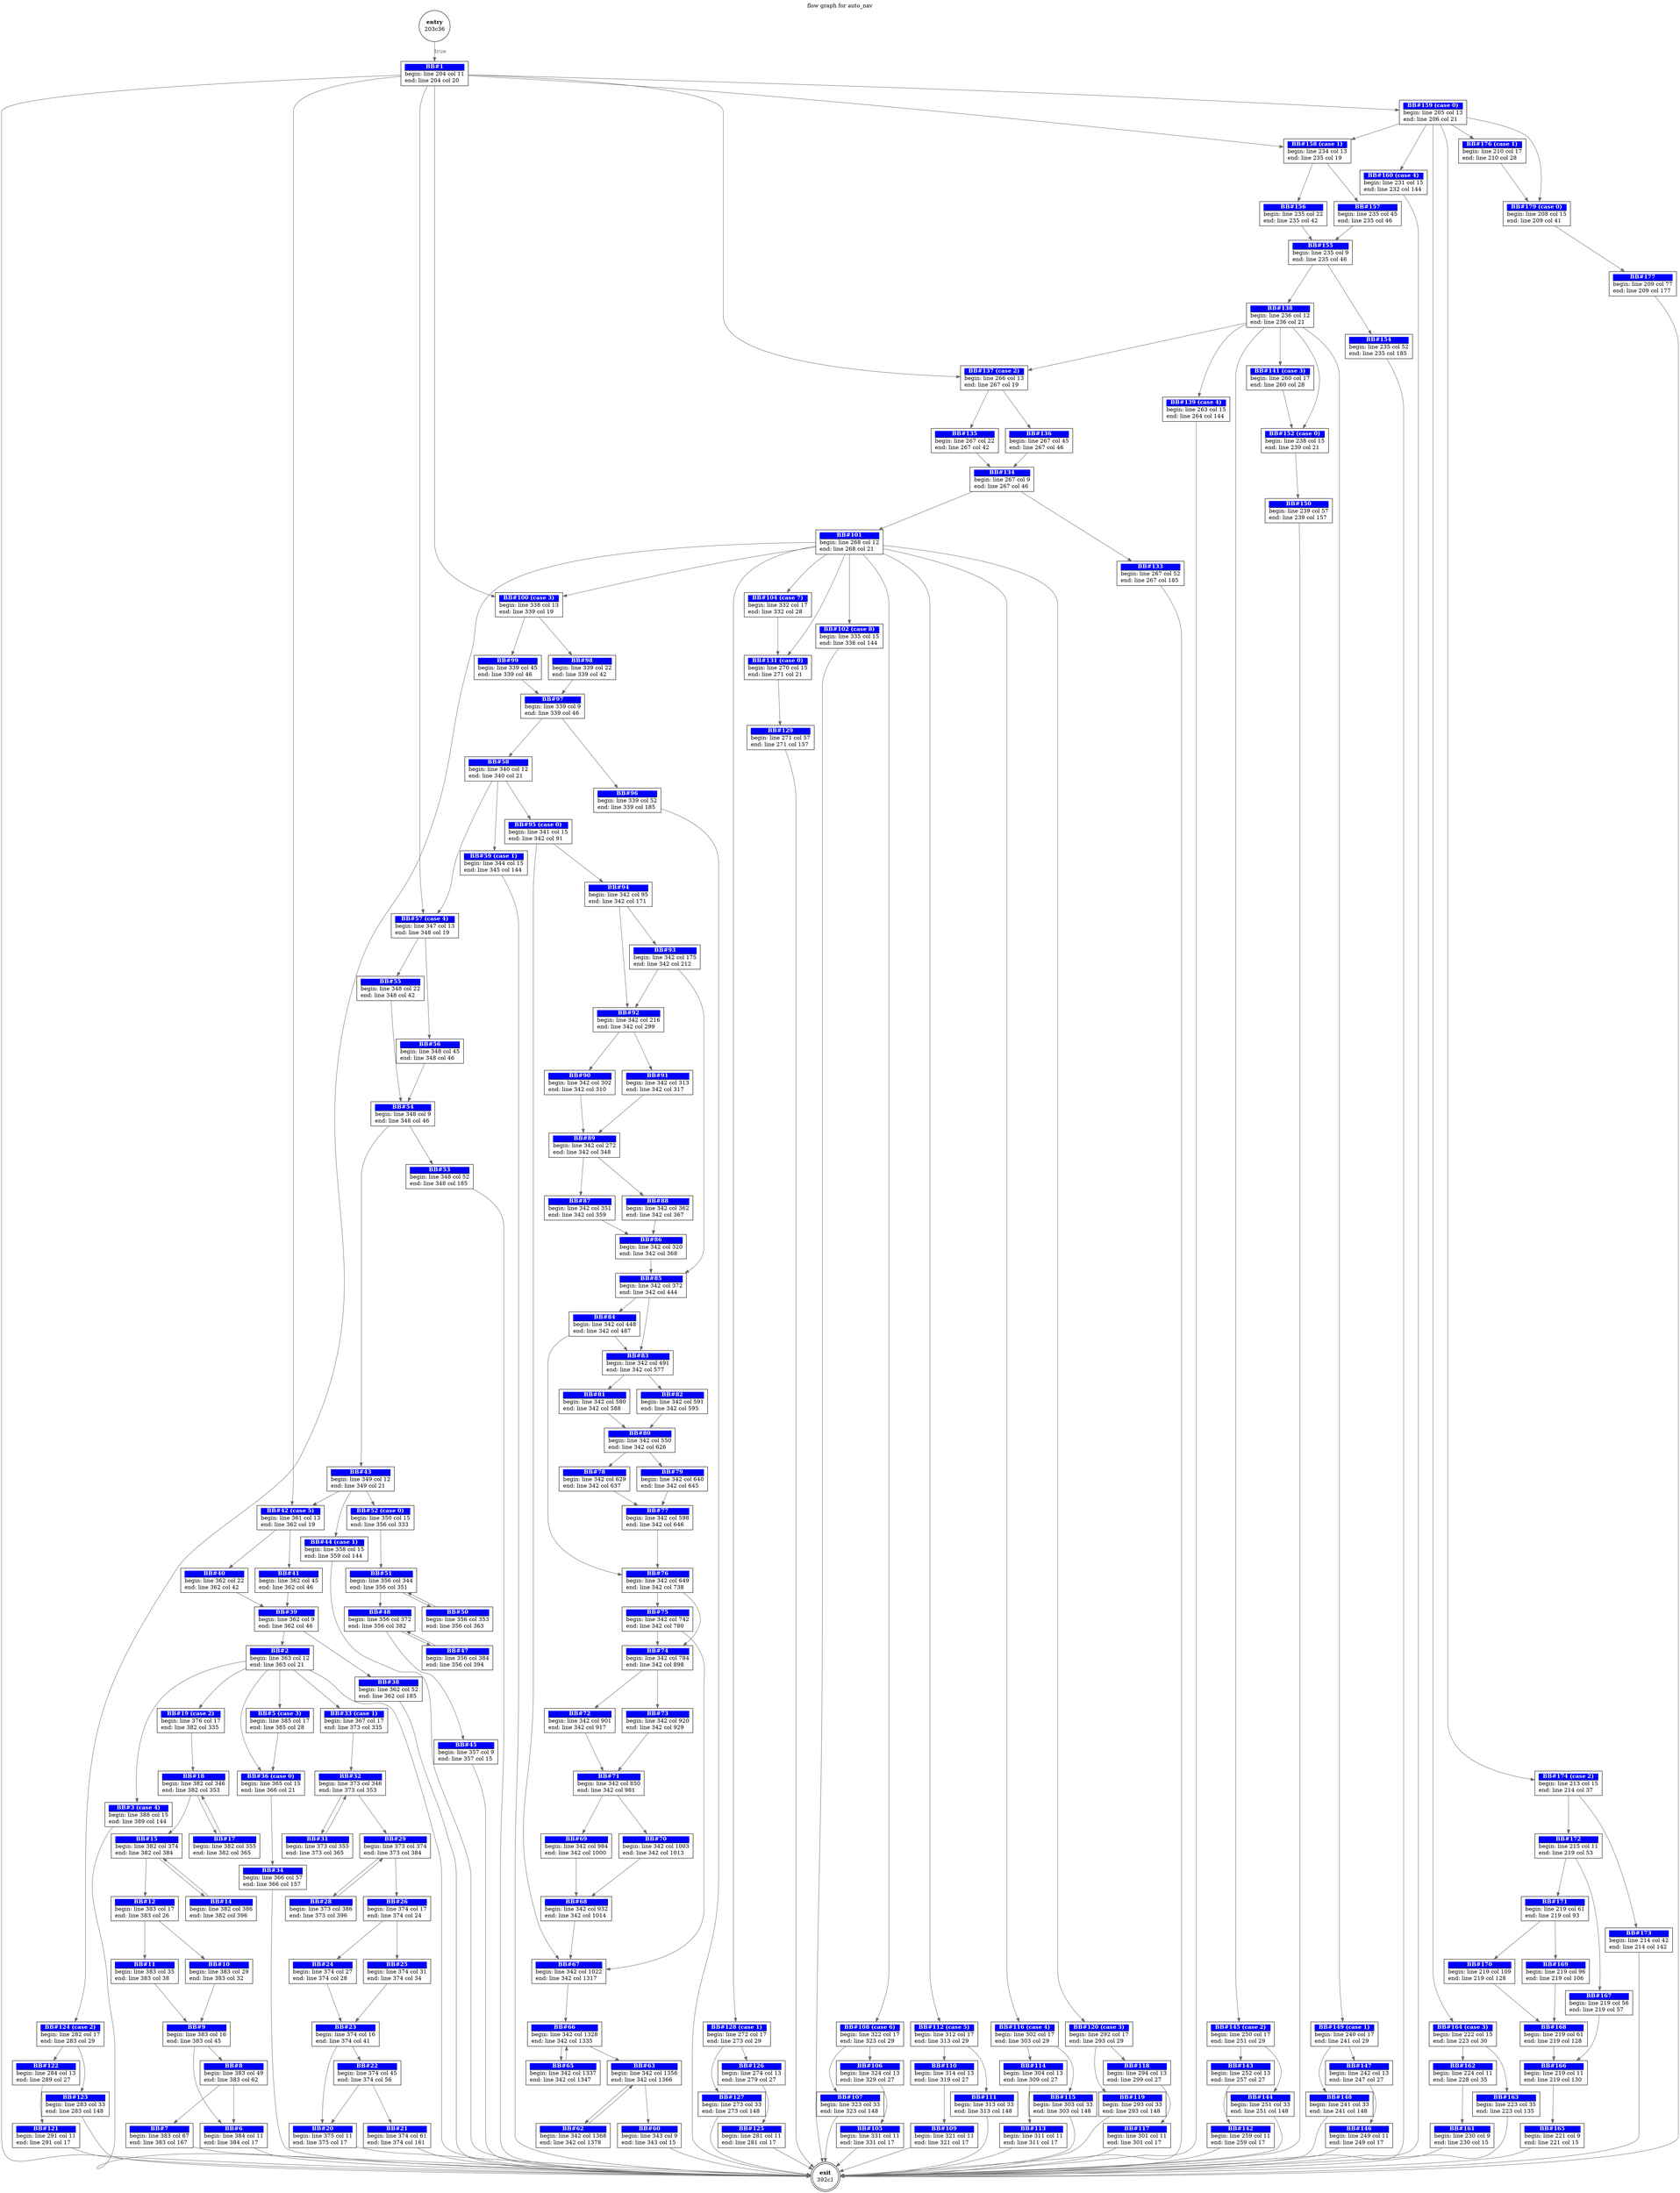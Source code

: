 digraph autonav{ 
  label="flow graph for auto_nav"
  labelloc="t"
  0 [label=<<TABLE border="0" cellborder="0" cellpadding="0"><TR><TD border="0" bgcolor="#ffffff" sides="b"><FONT color="#000000"><B>exit</B></FONT></TD></TR><TR><TD>392c1</TD></TR></TABLE>>, shape=doublecircle, margin=0]
  1 [label=<<TABLE border="0" cellborder="0" cellpadding="0"><TR><TD border="1" bgcolor="#0000ff" sides="b"><FONT color="#ffffff"><B>BB#1</B></FONT></TD></TR><TR><TD align="left">begin: line 204 col 11</TD></TR><TR><TD align="left">end: line 204 col 20</TD></TR></TABLE>>, shape=box]
  1->42[label="" fontcolor=dimgray color=dimgray]
  1->57[label="" fontcolor=dimgray color=dimgray]
  1->100[label="" fontcolor=dimgray color=dimgray]
  1->137[label="" fontcolor=dimgray color=dimgray]
  1->158[label="" fontcolor=dimgray color=dimgray]
  1->159[label="" fontcolor=dimgray color=dimgray]
  1->0[label="" fontcolor=dimgray color=dimgray]
  2 [label=<<TABLE border="0" cellborder="0" cellpadding="0"><TR><TD border="1" bgcolor="#0000ff" sides="b"><FONT color="#ffffff"><B>BB#2</B></FONT></TD></TR><TR><TD align="left">begin: line 363 col 12</TD></TR><TR><TD align="left">end: line 363 col 21</TD></TR></TABLE>>, shape=box]
  2->3[label="" fontcolor=dimgray color=dimgray]
  2->5[label="" fontcolor=dimgray color=dimgray]
  2->19[label="" fontcolor=dimgray color=dimgray]
  2->33[label="" fontcolor=dimgray color=dimgray]
  2->36[label="" fontcolor=dimgray color=dimgray]
  2->0[label="" fontcolor=dimgray color=dimgray]
  3 [label=<<TABLE border="0" cellborder="0" cellpadding="0"><TR><TD border="1" bgcolor="#0000ff" sides="b"><FONT color="#ffffff"><B>BB#3 (case 4)</B></FONT></TD></TR><TR><TD align="left">begin: line 388 col 15</TD></TR><TR><TD align="left">end: line 389 col 144</TD></TR></TABLE>>, shape=box]
  3->0[label="" fontcolor=dimgray color=dimgray]
  5 [label=<<TABLE border="0" cellborder="0" cellpadding="0"><TR><TD border="1" bgcolor="#0000ff" sides="b"><FONT color="#ffffff"><B>BB#5 (case 3)</B></FONT></TD></TR><TR><TD align="left">begin: line 385 col 17</TD></TR><TR><TD align="left">end: line 385 col 28</TD></TR></TABLE>>, shape=box]
  5->36[label="" fontcolor=dimgray color=dimgray]
  6 [label=<<TABLE border="0" cellborder="0" cellpadding="0"><TR><TD border="1" bgcolor="#0000ff" sides="b"><FONT color="#ffffff"><B>BB#6</B></FONT></TD></TR><TR><TD align="left">begin: line 384 col 11</TD></TR><TR><TD align="left">end: line 384 col 17</TD></TR></TABLE>>, shape=box]
  6->0[label="" fontcolor=dimgray color=dimgray]
  7 [label=<<TABLE border="0" cellborder="0" cellpadding="0"><TR><TD border="1" bgcolor="#0000ff" sides="b"><FONT color="#ffffff"><B>BB#7</B></FONT></TD></TR><TR><TD align="left">begin: line 383 col 67</TD></TR><TR><TD align="left">end: line 383 col 167</TD></TR></TABLE>>, shape=box]
  7->0[label="" fontcolor=dimgray color=dimgray]
  8 [label=<<TABLE border="0" cellborder="0" cellpadding="0"><TR><TD border="1" bgcolor="#0000ff" sides="b"><FONT color="#ffffff"><B>BB#8</B></FONT></TD></TR><TR><TD align="left">begin: line 383 col 49</TD></TR><TR><TD align="left">end: line 383 col 62</TD></TR></TABLE>>, shape=box]
  8->7[label="" fontcolor=dimgray color=dimgray]
  8->6[label="" fontcolor=dimgray color=dimgray]
  9 [label=<<TABLE border="0" cellborder="0" cellpadding="0"><TR><TD border="1" bgcolor="#0000ff" sides="b"><FONT color="#ffffff"><B>BB#9</B></FONT></TD></TR><TR><TD align="left">begin: line 383 col 16</TD></TR><TR><TD align="left">end: line 383 col 45</TD></TR></TABLE>>, shape=box]
  9->8[label="" fontcolor=dimgray color=dimgray]
  9->6[label="" fontcolor=dimgray color=dimgray]
  10 [label=<<TABLE border="0" cellborder="0" cellpadding="0"><TR><TD border="1" bgcolor="#0000ff" sides="b"><FONT color="#ffffff"><B>BB#10</B></FONT></TD></TR><TR><TD align="left">begin: line 383 col 29</TD></TR><TR><TD align="left">end: line 383 col 32</TD></TR></TABLE>>, shape=box]
  10->9[label="" fontcolor=dimgray color=dimgray]
  11 [label=<<TABLE border="0" cellborder="0" cellpadding="0"><TR><TD border="1" bgcolor="#0000ff" sides="b"><FONT color="#ffffff"><B>BB#11</B></FONT></TD></TR><TR><TD align="left">begin: line 383 col 35</TD></TR><TR><TD align="left">end: line 383 col 38</TD></TR></TABLE>>, shape=box]
  11->9[label="" fontcolor=dimgray color=dimgray]
  12 [label=<<TABLE border="0" cellborder="0" cellpadding="0"><TR><TD border="1" bgcolor="#0000ff" sides="b"><FONT color="#ffffff"><B>BB#12</B></FONT></TD></TR><TR><TD align="left">begin: line 383 col 17</TD></TR><TR><TD align="left">end: line 383 col 26</TD></TR></TABLE>>, shape=box]
  12->10[label="" fontcolor=dimgray color=dimgray]
  12->11[label="" fontcolor=dimgray color=dimgray]
  14 [label=<<TABLE border="0" cellborder="0" cellpadding="0"><TR><TD border="1" bgcolor="#0000ff" sides="b"><FONT color="#ffffff"><B>BB#14</B></FONT></TD></TR><TR><TD align="left">begin: line 382 col 386</TD></TR><TR><TD align="left">end: line 382 col 396</TD></TR></TABLE>>, shape=box]
  14->15[label="" fontcolor=dimgray color=dimgray]
  15 [label=<<TABLE border="0" cellborder="0" cellpadding="0"><TR><TD border="1" bgcolor="#0000ff" sides="b"><FONT color="#ffffff"><B>BB#15</B></FONT></TD></TR><TR><TD align="left">begin: line 382 col 374</TD></TR><TR><TD align="left">end: line 382 col 384</TD></TR></TABLE>>, shape=box]
  15->14[label="" fontcolor=dimgray color=dimgray]
  15->12[label="" fontcolor=dimgray color=dimgray]
  17 [label=<<TABLE border="0" cellborder="0" cellpadding="0"><TR><TD border="1" bgcolor="#0000ff" sides="b"><FONT color="#ffffff"><B>BB#17</B></FONT></TD></TR><TR><TD align="left">begin: line 382 col 355</TD></TR><TR><TD align="left">end: line 382 col 365</TD></TR></TABLE>>, shape=box]
  17->18[label="" fontcolor=dimgray color=dimgray]
  18 [label=<<TABLE border="0" cellborder="0" cellpadding="0"><TR><TD border="1" bgcolor="#0000ff" sides="b"><FONT color="#ffffff"><B>BB#18</B></FONT></TD></TR><TR><TD align="left">begin: line 382 col 346</TD></TR><TR><TD align="left">end: line 382 col 353</TD></TR></TABLE>>, shape=box]
  18->17[label="" fontcolor=dimgray color=dimgray]
  18->15[label="" fontcolor=dimgray color=dimgray]
  19 [label=<<TABLE border="0" cellborder="0" cellpadding="0"><TR><TD border="1" bgcolor="#0000ff" sides="b"><FONT color="#ffffff"><B>BB#19 (case 2)</B></FONT></TD></TR><TR><TD align="left">begin: line 376 col 17</TD></TR><TR><TD align="left">end: line 382 col 335</TD></TR></TABLE>>, shape=box]
  19->18[label="" fontcolor=dimgray color=dimgray]
  20 [label=<<TABLE border="0" cellborder="0" cellpadding="0"><TR><TD border="1" bgcolor="#0000ff" sides="b"><FONT color="#ffffff"><B>BB#20</B></FONT></TD></TR><TR><TD align="left">begin: line 375 col 11</TD></TR><TR><TD align="left">end: line 375 col 17</TD></TR></TABLE>>, shape=box]
  20->0[label="" fontcolor=dimgray color=dimgray]
  21 [label=<<TABLE border="0" cellborder="0" cellpadding="0"><TR><TD border="1" bgcolor="#0000ff" sides="b"><FONT color="#ffffff"><B>BB#21</B></FONT></TD></TR><TR><TD align="left">begin: line 374 col 61</TD></TR><TR><TD align="left">end: line 374 col 161</TD></TR></TABLE>>, shape=box]
  21->0[label="" fontcolor=dimgray color=dimgray]
  22 [label=<<TABLE border="0" cellborder="0" cellpadding="0"><TR><TD border="1" bgcolor="#0000ff" sides="b"><FONT color="#ffffff"><B>BB#22</B></FONT></TD></TR><TR><TD align="left">begin: line 374 col 45</TD></TR><TR><TD align="left">end: line 374 col 56</TD></TR></TABLE>>, shape=box]
  22->21[label="" fontcolor=dimgray color=dimgray]
  22->20[label="" fontcolor=dimgray color=dimgray]
  23 [label=<<TABLE border="0" cellborder="0" cellpadding="0"><TR><TD border="1" bgcolor="#0000ff" sides="b"><FONT color="#ffffff"><B>BB#23</B></FONT></TD></TR><TR><TD align="left">begin: line 374 col 16</TD></TR><TR><TD align="left">end: line 374 col 41</TD></TR></TABLE>>, shape=box]
  23->22[label="" fontcolor=dimgray color=dimgray]
  23->20[label="" fontcolor=dimgray color=dimgray]
  24 [label=<<TABLE border="0" cellborder="0" cellpadding="0"><TR><TD border="1" bgcolor="#0000ff" sides="b"><FONT color="#ffffff"><B>BB#24</B></FONT></TD></TR><TR><TD align="left">begin: line 374 col 27</TD></TR><TR><TD align="left">end: line 374 col 28</TD></TR></TABLE>>, shape=box]
  24->23[label="" fontcolor=dimgray color=dimgray]
  25 [label=<<TABLE border="0" cellborder="0" cellpadding="0"><TR><TD border="1" bgcolor="#0000ff" sides="b"><FONT color="#ffffff"><B>BB#25</B></FONT></TD></TR><TR><TD align="left">begin: line 374 col 31</TD></TR><TR><TD align="left">end: line 374 col 34</TD></TR></TABLE>>, shape=box]
  25->23[label="" fontcolor=dimgray color=dimgray]
  26 [label=<<TABLE border="0" cellborder="0" cellpadding="0"><TR><TD border="1" bgcolor="#0000ff" sides="b"><FONT color="#ffffff"><B>BB#26</B></FONT></TD></TR><TR><TD align="left">begin: line 374 col 17</TD></TR><TR><TD align="left">end: line 374 col 24</TD></TR></TABLE>>, shape=box]
  26->24[label="" fontcolor=dimgray color=dimgray]
  26->25[label="" fontcolor=dimgray color=dimgray]
  28 [label=<<TABLE border="0" cellborder="0" cellpadding="0"><TR><TD border="1" bgcolor="#0000ff" sides="b"><FONT color="#ffffff"><B>BB#28</B></FONT></TD></TR><TR><TD align="left">begin: line 373 col 386</TD></TR><TR><TD align="left">end: line 373 col 396</TD></TR></TABLE>>, shape=box]
  28->29[label="" fontcolor=dimgray color=dimgray]
  29 [label=<<TABLE border="0" cellborder="0" cellpadding="0"><TR><TD border="1" bgcolor="#0000ff" sides="b"><FONT color="#ffffff"><B>BB#29</B></FONT></TD></TR><TR><TD align="left">begin: line 373 col 374</TD></TR><TR><TD align="left">end: line 373 col 384</TD></TR></TABLE>>, shape=box]
  29->28[label="" fontcolor=dimgray color=dimgray]
  29->26[label="" fontcolor=dimgray color=dimgray]
  31 [label=<<TABLE border="0" cellborder="0" cellpadding="0"><TR><TD border="1" bgcolor="#0000ff" sides="b"><FONT color="#ffffff"><B>BB#31</B></FONT></TD></TR><TR><TD align="left">begin: line 373 col 355</TD></TR><TR><TD align="left">end: line 373 col 365</TD></TR></TABLE>>, shape=box]
  31->32[label="" fontcolor=dimgray color=dimgray]
  32 [label=<<TABLE border="0" cellborder="0" cellpadding="0"><TR><TD border="1" bgcolor="#0000ff" sides="b"><FONT color="#ffffff"><B>BB#32</B></FONT></TD></TR><TR><TD align="left">begin: line 373 col 346</TD></TR><TR><TD align="left">end: line 373 col 353</TD></TR></TABLE>>, shape=box]
  32->31[label="" fontcolor=dimgray color=dimgray]
  32->29[label="" fontcolor=dimgray color=dimgray]
  33 [label=<<TABLE border="0" cellborder="0" cellpadding="0"><TR><TD border="1" bgcolor="#0000ff" sides="b"><FONT color="#ffffff"><B>BB#33 (case 1)</B></FONT></TD></TR><TR><TD align="left">begin: line 367 col 17</TD></TR><TR><TD align="left">end: line 373 col 335</TD></TR></TABLE>>, shape=box]
  33->32[label="" fontcolor=dimgray color=dimgray]
  34 [label=<<TABLE border="0" cellborder="0" cellpadding="0"><TR><TD border="1" bgcolor="#0000ff" sides="b"><FONT color="#ffffff"><B>BB#34</B></FONT></TD></TR><TR><TD align="left">begin: line 366 col 57</TD></TR><TR><TD align="left">end: line 366 col 157</TD></TR></TABLE>>, shape=box]
  34->0[label="" fontcolor=dimgray color=dimgray]
  36 [label=<<TABLE border="0" cellborder="0" cellpadding="0"><TR><TD border="1" bgcolor="#0000ff" sides="b"><FONT color="#ffffff"><B>BB#36 (case 0)</B></FONT></TD></TR><TR><TD align="left">begin: line 365 col 15</TD></TR><TR><TD align="left">end: line 366 col 21</TD></TR></TABLE>>, shape=box]
  36->34[label="" fontcolor=dimgray color=dimgray]
  38 [label=<<TABLE border="0" cellborder="0" cellpadding="0"><TR><TD border="1" bgcolor="#0000ff" sides="b"><FONT color="#ffffff"><B>BB#38</B></FONT></TD></TR><TR><TD align="left">begin: line 362 col 52</TD></TR><TR><TD align="left">end: line 362 col 185</TD></TR></TABLE>>, shape=box]
  38->0[label="" fontcolor=dimgray color=dimgray]
  39 [label=<<TABLE border="0" cellborder="0" cellpadding="0"><TR><TD border="1" bgcolor="#0000ff" sides="b"><FONT color="#ffffff"><B>BB#39</B></FONT></TD></TR><TR><TD align="left">begin: line 362 col 9</TD></TR><TR><TD align="left">end: line 362 col 46</TD></TR></TABLE>>, shape=box]
  39->38[label="" fontcolor=dimgray color=dimgray]
  39->2[label="" fontcolor=dimgray color=dimgray]
  40 [label=<<TABLE border="0" cellborder="0" cellpadding="0"><TR><TD border="1" bgcolor="#0000ff" sides="b"><FONT color="#ffffff"><B>BB#40</B></FONT></TD></TR><TR><TD align="left">begin: line 362 col 22</TD></TR><TR><TD align="left">end: line 362 col 42</TD></TR></TABLE>>, shape=box]
  40->39[label="" fontcolor=dimgray color=dimgray]
  41 [label=<<TABLE border="0" cellborder="0" cellpadding="0"><TR><TD border="1" bgcolor="#0000ff" sides="b"><FONT color="#ffffff"><B>BB#41</B></FONT></TD></TR><TR><TD align="left">begin: line 362 col 45</TD></TR><TR><TD align="left">end: line 362 col 46</TD></TR></TABLE>>, shape=box]
  41->39[label="" fontcolor=dimgray color=dimgray]
  42 [label=<<TABLE border="0" cellborder="0" cellpadding="0"><TR><TD border="1" bgcolor="#0000ff" sides="b"><FONT color="#ffffff"><B>BB#42 (case 5)</B></FONT></TD></TR><TR><TD align="left">begin: line 361 col 13</TD></TR><TR><TD align="left">end: line 362 col 19</TD></TR></TABLE>>, shape=box]
  42->40[label="" fontcolor=dimgray color=dimgray]
  42->41[label="" fontcolor=dimgray color=dimgray]
  43 [label=<<TABLE border="0" cellborder="0" cellpadding="0"><TR><TD border="1" bgcolor="#0000ff" sides="b"><FONT color="#ffffff"><B>BB#43</B></FONT></TD></TR><TR><TD align="left">begin: line 349 col 12</TD></TR><TR><TD align="left">end: line 349 col 21</TD></TR></TABLE>>, shape=box]
  43->44[label="" fontcolor=dimgray color=dimgray]
  43->52[label="" fontcolor=dimgray color=dimgray]
  43->42[label="" fontcolor=dimgray color=dimgray]
  44 [label=<<TABLE border="0" cellborder="0" cellpadding="0"><TR><TD border="1" bgcolor="#0000ff" sides="b"><FONT color="#ffffff"><B>BB#44 (case 1)</B></FONT></TD></TR><TR><TD align="left">begin: line 358 col 15</TD></TR><TR><TD align="left">end: line 359 col 144</TD></TR></TABLE>>, shape=box]
  44->0[label="" fontcolor=dimgray color=dimgray]
  45 [label=<<TABLE border="0" cellborder="0" cellpadding="0"><TR><TD border="1" bgcolor="#0000ff" sides="b"><FONT color="#ffffff"><B>BB#45</B></FONT></TD></TR><TR><TD align="left">begin: line 357 col 9</TD></TR><TR><TD align="left">end: line 357 col 15</TD></TR></TABLE>>, shape=box]
  45->0[label="" fontcolor=dimgray color=dimgray]
  47 [label=<<TABLE border="0" cellborder="0" cellpadding="0"><TR><TD border="1" bgcolor="#0000ff" sides="b"><FONT color="#ffffff"><B>BB#47</B></FONT></TD></TR><TR><TD align="left">begin: line 356 col 384</TD></TR><TR><TD align="left">end: line 356 col 394</TD></TR></TABLE>>, shape=box]
  47->48[label="" fontcolor=dimgray color=dimgray]
  48 [label=<<TABLE border="0" cellborder="0" cellpadding="0"><TR><TD border="1" bgcolor="#0000ff" sides="b"><FONT color="#ffffff"><B>BB#48</B></FONT></TD></TR><TR><TD align="left">begin: line 356 col 372</TD></TR><TR><TD align="left">end: line 356 col 382</TD></TR></TABLE>>, shape=box]
  48->47[label="" fontcolor=dimgray color=dimgray]
  48->45[label="" fontcolor=dimgray color=dimgray]
  50 [label=<<TABLE border="0" cellborder="0" cellpadding="0"><TR><TD border="1" bgcolor="#0000ff" sides="b"><FONT color="#ffffff"><B>BB#50</B></FONT></TD></TR><TR><TD align="left">begin: line 356 col 353</TD></TR><TR><TD align="left">end: line 356 col 363</TD></TR></TABLE>>, shape=box]
  50->51[label="" fontcolor=dimgray color=dimgray]
  51 [label=<<TABLE border="0" cellborder="0" cellpadding="0"><TR><TD border="1" bgcolor="#0000ff" sides="b"><FONT color="#ffffff"><B>BB#51</B></FONT></TD></TR><TR><TD align="left">begin: line 356 col 344</TD></TR><TR><TD align="left">end: line 356 col 351</TD></TR></TABLE>>, shape=box]
  51->50[label="" fontcolor=dimgray color=dimgray]
  51->48[label="" fontcolor=dimgray color=dimgray]
  52 [label=<<TABLE border="0" cellborder="0" cellpadding="0"><TR><TD border="1" bgcolor="#0000ff" sides="b"><FONT color="#ffffff"><B>BB#52 (case 0)</B></FONT></TD></TR><TR><TD align="left">begin: line 350 col 15</TD></TR><TR><TD align="left">end: line 356 col 333</TD></TR></TABLE>>, shape=box]
  52->51[label="" fontcolor=dimgray color=dimgray]
  53 [label=<<TABLE border="0" cellborder="0" cellpadding="0"><TR><TD border="1" bgcolor="#0000ff" sides="b"><FONT color="#ffffff"><B>BB#53</B></FONT></TD></TR><TR><TD align="left">begin: line 348 col 52</TD></TR><TR><TD align="left">end: line 348 col 185</TD></TR></TABLE>>, shape=box]
  53->0[label="" fontcolor=dimgray color=dimgray]
  54 [label=<<TABLE border="0" cellborder="0" cellpadding="0"><TR><TD border="1" bgcolor="#0000ff" sides="b"><FONT color="#ffffff"><B>BB#54</B></FONT></TD></TR><TR><TD align="left">begin: line 348 col 9</TD></TR><TR><TD align="left">end: line 348 col 46</TD></TR></TABLE>>, shape=box]
  54->53[label="" fontcolor=dimgray color=dimgray]
  54->43[label="" fontcolor=dimgray color=dimgray]
  55 [label=<<TABLE border="0" cellborder="0" cellpadding="0"><TR><TD border="1" bgcolor="#0000ff" sides="b"><FONT color="#ffffff"><B>BB#55</B></FONT></TD></TR><TR><TD align="left">begin: line 348 col 22</TD></TR><TR><TD align="left">end: line 348 col 42</TD></TR></TABLE>>, shape=box]
  55->54[label="" fontcolor=dimgray color=dimgray]
  56 [label=<<TABLE border="0" cellborder="0" cellpadding="0"><TR><TD border="1" bgcolor="#0000ff" sides="b"><FONT color="#ffffff"><B>BB#56</B></FONT></TD></TR><TR><TD align="left">begin: line 348 col 45</TD></TR><TR><TD align="left">end: line 348 col 46</TD></TR></TABLE>>, shape=box]
  56->54[label="" fontcolor=dimgray color=dimgray]
  57 [label=<<TABLE border="0" cellborder="0" cellpadding="0"><TR><TD border="1" bgcolor="#0000ff" sides="b"><FONT color="#ffffff"><B>BB#57 (case 4)</B></FONT></TD></TR><TR><TD align="left">begin: line 347 col 13</TD></TR><TR><TD align="left">end: line 348 col 19</TD></TR></TABLE>>, shape=box]
  57->55[label="" fontcolor=dimgray color=dimgray]
  57->56[label="" fontcolor=dimgray color=dimgray]
  58 [label=<<TABLE border="0" cellborder="0" cellpadding="0"><TR><TD border="1" bgcolor="#0000ff" sides="b"><FONT color="#ffffff"><B>BB#58</B></FONT></TD></TR><TR><TD align="left">begin: line 340 col 12</TD></TR><TR><TD align="left">end: line 340 col 21</TD></TR></TABLE>>, shape=box]
  58->59[label="" fontcolor=dimgray color=dimgray]
  58->95[label="" fontcolor=dimgray color=dimgray]
  58->57[label="" fontcolor=dimgray color=dimgray]
  59 [label=<<TABLE border="0" cellborder="0" cellpadding="0"><TR><TD border="1" bgcolor="#0000ff" sides="b"><FONT color="#ffffff"><B>BB#59 (case 1)</B></FONT></TD></TR><TR><TD align="left">begin: line 344 col 15</TD></TR><TR><TD align="left">end: line 345 col 144</TD></TR></TABLE>>, shape=box]
  59->0[label="" fontcolor=dimgray color=dimgray]
  60 [label=<<TABLE border="0" cellborder="0" cellpadding="0"><TR><TD border="1" bgcolor="#0000ff" sides="b"><FONT color="#ffffff"><B>BB#60</B></FONT></TD></TR><TR><TD align="left">begin: line 343 col 9</TD></TR><TR><TD align="left">end: line 343 col 15</TD></TR></TABLE>>, shape=box]
  60->0[label="" fontcolor=dimgray color=dimgray]
  62 [label=<<TABLE border="0" cellborder="0" cellpadding="0"><TR><TD border="1" bgcolor="#0000ff" sides="b"><FONT color="#ffffff"><B>BB#62</B></FONT></TD></TR><TR><TD align="left">begin: line 342 col 1368</TD></TR><TR><TD align="left">end: line 342 col 1378</TD></TR></TABLE>>, shape=box]
  62->63[label="" fontcolor=dimgray color=dimgray]
  63 [label=<<TABLE border="0" cellborder="0" cellpadding="0"><TR><TD border="1" bgcolor="#0000ff" sides="b"><FONT color="#ffffff"><B>BB#63</B></FONT></TD></TR><TR><TD align="left">begin: line 342 col 1356</TD></TR><TR><TD align="left">end: line 342 col 1366</TD></TR></TABLE>>, shape=box]
  63->62[label="" fontcolor=dimgray color=dimgray]
  63->60[label="" fontcolor=dimgray color=dimgray]
  65 [label=<<TABLE border="0" cellborder="0" cellpadding="0"><TR><TD border="1" bgcolor="#0000ff" sides="b"><FONT color="#ffffff"><B>BB#65</B></FONT></TD></TR><TR><TD align="left">begin: line 342 col 1337</TD></TR><TR><TD align="left">end: line 342 col 1347</TD></TR></TABLE>>, shape=box]
  65->66[label="" fontcolor=dimgray color=dimgray]
  66 [label=<<TABLE border="0" cellborder="0" cellpadding="0"><TR><TD border="1" bgcolor="#0000ff" sides="b"><FONT color="#ffffff"><B>BB#66</B></FONT></TD></TR><TR><TD align="left">begin: line 342 col 1328</TD></TR><TR><TD align="left">end: line 342 col 1335</TD></TR></TABLE>>, shape=box]
  66->65[label="" fontcolor=dimgray color=dimgray]
  66->63[label="" fontcolor=dimgray color=dimgray]
  67 [label=<<TABLE border="0" cellborder="0" cellpadding="0"><TR><TD border="1" bgcolor="#0000ff" sides="b"><FONT color="#ffffff"><B>BB#67</B></FONT></TD></TR><TR><TD align="left">begin: line 342 col 1022</TD></TR><TR><TD align="left">end: line 342 col 1317</TD></TR></TABLE>>, shape=box]
  67->66[label="" fontcolor=dimgray color=dimgray]
  68 [label=<<TABLE border="0" cellborder="0" cellpadding="0"><TR><TD border="1" bgcolor="#0000ff" sides="b"><FONT color="#ffffff"><B>BB#68</B></FONT></TD></TR><TR><TD align="left">begin: line 342 col 932</TD></TR><TR><TD align="left">end: line 342 col 1014</TD></TR></TABLE>>, shape=box]
  68->67[label="" fontcolor=dimgray color=dimgray]
  69 [label=<<TABLE border="0" cellborder="0" cellpadding="0"><TR><TD border="1" bgcolor="#0000ff" sides="b"><FONT color="#ffffff"><B>BB#69</B></FONT></TD></TR><TR><TD align="left">begin: line 342 col 984</TD></TR><TR><TD align="left">end: line 342 col 1000</TD></TR></TABLE>>, shape=box]
  69->68[label="" fontcolor=dimgray color=dimgray]
  70 [label=<<TABLE border="0" cellborder="0" cellpadding="0"><TR><TD border="1" bgcolor="#0000ff" sides="b"><FONT color="#ffffff"><B>BB#70</B></FONT></TD></TR><TR><TD align="left">begin: line 342 col 1003</TD></TR><TR><TD align="left">end: line 342 col 1013</TD></TR></TABLE>>, shape=box]
  70->68[label="" fontcolor=dimgray color=dimgray]
  71 [label=<<TABLE border="0" cellborder="0" cellpadding="0"><TR><TD border="1" bgcolor="#0000ff" sides="b"><FONT color="#ffffff"><B>BB#71</B></FONT></TD></TR><TR><TD align="left">begin: line 342 col 850</TD></TR><TR><TD align="left">end: line 342 col 981</TD></TR></TABLE>>, shape=box]
  71->69[label="" fontcolor=dimgray color=dimgray]
  71->70[label="" fontcolor=dimgray color=dimgray]
  72 [label=<<TABLE border="0" cellborder="0" cellpadding="0"><TR><TD border="1" bgcolor="#0000ff" sides="b"><FONT color="#ffffff"><B>BB#72</B></FONT></TD></TR><TR><TD align="left">begin: line 342 col 901</TD></TR><TR><TD align="left">end: line 342 col 917</TD></TR></TABLE>>, shape=box]
  72->71[label="" fontcolor=dimgray color=dimgray]
  73 [label=<<TABLE border="0" cellborder="0" cellpadding="0"><TR><TD border="1" bgcolor="#0000ff" sides="b"><FONT color="#ffffff"><B>BB#73</B></FONT></TD></TR><TR><TD align="left">begin: line 342 col 920</TD></TR><TR><TD align="left">end: line 342 col 929</TD></TR></TABLE>>, shape=box]
  73->71[label="" fontcolor=dimgray color=dimgray]
  74 [label=<<TABLE border="0" cellborder="0" cellpadding="0"><TR><TD border="1" bgcolor="#0000ff" sides="b"><FONT color="#ffffff"><B>BB#74</B></FONT></TD></TR><TR><TD align="left">begin: line 342 col 784</TD></TR><TR><TD align="left">end: line 342 col 898</TD></TR></TABLE>>, shape=box]
  74->72[label="" fontcolor=dimgray color=dimgray]
  74->73[label="" fontcolor=dimgray color=dimgray]
  75 [label=<<TABLE border="0" cellborder="0" cellpadding="0"><TR><TD border="1" bgcolor="#0000ff" sides="b"><FONT color="#ffffff"><B>BB#75</B></FONT></TD></TR><TR><TD align="left">begin: line 342 col 742</TD></TR><TR><TD align="left">end: line 342 col 780</TD></TR></TABLE>>, shape=box]
  75->74[label="" fontcolor=dimgray color=dimgray]
  75->67[label="" fontcolor=dimgray color=dimgray]
  76 [label=<<TABLE border="0" cellborder="0" cellpadding="0"><TR><TD border="1" bgcolor="#0000ff" sides="b"><FONT color="#ffffff"><B>BB#76</B></FONT></TD></TR><TR><TD align="left">begin: line 342 col 649</TD></TR><TR><TD align="left">end: line 342 col 738</TD></TR></TABLE>>, shape=box]
  76->74[label="" fontcolor=dimgray color=dimgray]
  76->75[label="" fontcolor=dimgray color=dimgray]
  77 [label=<<TABLE border="0" cellborder="0" cellpadding="0"><TR><TD border="1" bgcolor="#0000ff" sides="b"><FONT color="#ffffff"><B>BB#77</B></FONT></TD></TR><TR><TD align="left">begin: line 342 col 598</TD></TR><TR><TD align="left">end: line 342 col 646</TD></TR></TABLE>>, shape=box]
  77->76[label="" fontcolor=dimgray color=dimgray]
  78 [label=<<TABLE border="0" cellborder="0" cellpadding="0"><TR><TD border="1" bgcolor="#0000ff" sides="b"><FONT color="#ffffff"><B>BB#78</B></FONT></TD></TR><TR><TD align="left">begin: line 342 col 629</TD></TR><TR><TD align="left">end: line 342 col 637</TD></TR></TABLE>>, shape=box]
  78->77[label="" fontcolor=dimgray color=dimgray]
  79 [label=<<TABLE border="0" cellborder="0" cellpadding="0"><TR><TD border="1" bgcolor="#0000ff" sides="b"><FONT color="#ffffff"><B>BB#79</B></FONT></TD></TR><TR><TD align="left">begin: line 342 col 640</TD></TR><TR><TD align="left">end: line 342 col 645</TD></TR></TABLE>>, shape=box]
  79->77[label="" fontcolor=dimgray color=dimgray]
  80 [label=<<TABLE border="0" cellborder="0" cellpadding="0"><TR><TD border="1" bgcolor="#0000ff" sides="b"><FONT color="#ffffff"><B>BB#80</B></FONT></TD></TR><TR><TD align="left">begin: line 342 col 550</TD></TR><TR><TD align="left">end: line 342 col 626</TD></TR></TABLE>>, shape=box]
  80->78[label="" fontcolor=dimgray color=dimgray]
  80->79[label="" fontcolor=dimgray color=dimgray]
  81 [label=<<TABLE border="0" cellborder="0" cellpadding="0"><TR><TD border="1" bgcolor="#0000ff" sides="b"><FONT color="#ffffff"><B>BB#81</B></FONT></TD></TR><TR><TD align="left">begin: line 342 col 580</TD></TR><TR><TD align="left">end: line 342 col 588</TD></TR></TABLE>>, shape=box]
  81->80[label="" fontcolor=dimgray color=dimgray]
  82 [label=<<TABLE border="0" cellborder="0" cellpadding="0"><TR><TD border="1" bgcolor="#0000ff" sides="b"><FONT color="#ffffff"><B>BB#82</B></FONT></TD></TR><TR><TD align="left">begin: line 342 col 591</TD></TR><TR><TD align="left">end: line 342 col 595</TD></TR></TABLE>>, shape=box]
  82->80[label="" fontcolor=dimgray color=dimgray]
  83 [label=<<TABLE border="0" cellborder="0" cellpadding="0"><TR><TD border="1" bgcolor="#0000ff" sides="b"><FONT color="#ffffff"><B>BB#83</B></FONT></TD></TR><TR><TD align="left">begin: line 342 col 491</TD></TR><TR><TD align="left">end: line 342 col 577</TD></TR></TABLE>>, shape=box]
  83->81[label="" fontcolor=dimgray color=dimgray]
  83->82[label="" fontcolor=dimgray color=dimgray]
  84 [label=<<TABLE border="0" cellborder="0" cellpadding="0"><TR><TD border="1" bgcolor="#0000ff" sides="b"><FONT color="#ffffff"><B>BB#84</B></FONT></TD></TR><TR><TD align="left">begin: line 342 col 448</TD></TR><TR><TD align="left">end: line 342 col 487</TD></TR></TABLE>>, shape=box]
  84->83[label="" fontcolor=dimgray color=dimgray]
  84->76[label="" fontcolor=dimgray color=dimgray]
  85 [label=<<TABLE border="0" cellborder="0" cellpadding="0"><TR><TD border="1" bgcolor="#0000ff" sides="b"><FONT color="#ffffff"><B>BB#85</B></FONT></TD></TR><TR><TD align="left">begin: line 342 col 372</TD></TR><TR><TD align="left">end: line 342 col 444</TD></TR></TABLE>>, shape=box]
  85->83[label="" fontcolor=dimgray color=dimgray]
  85->84[label="" fontcolor=dimgray color=dimgray]
  86 [label=<<TABLE border="0" cellborder="0" cellpadding="0"><TR><TD border="1" bgcolor="#0000ff" sides="b"><FONT color="#ffffff"><B>BB#86</B></FONT></TD></TR><TR><TD align="left">begin: line 342 col 320</TD></TR><TR><TD align="left">end: line 342 col 368</TD></TR></TABLE>>, shape=box]
  86->85[label="" fontcolor=dimgray color=dimgray]
  87 [label=<<TABLE border="0" cellborder="0" cellpadding="0"><TR><TD border="1" bgcolor="#0000ff" sides="b"><FONT color="#ffffff"><B>BB#87</B></FONT></TD></TR><TR><TD align="left">begin: line 342 col 351</TD></TR><TR><TD align="left">end: line 342 col 359</TD></TR></TABLE>>, shape=box]
  87->86[label="" fontcolor=dimgray color=dimgray]
  88 [label=<<TABLE border="0" cellborder="0" cellpadding="0"><TR><TD border="1" bgcolor="#0000ff" sides="b"><FONT color="#ffffff"><B>BB#88</B></FONT></TD></TR><TR><TD align="left">begin: line 342 col 362</TD></TR><TR><TD align="left">end: line 342 col 367</TD></TR></TABLE>>, shape=box]
  88->86[label="" fontcolor=dimgray color=dimgray]
  89 [label=<<TABLE border="0" cellborder="0" cellpadding="0"><TR><TD border="1" bgcolor="#0000ff" sides="b"><FONT color="#ffffff"><B>BB#89</B></FONT></TD></TR><TR><TD align="left">begin: line 342 col 272</TD></TR><TR><TD align="left">end: line 342 col 348</TD></TR></TABLE>>, shape=box]
  89->87[label="" fontcolor=dimgray color=dimgray]
  89->88[label="" fontcolor=dimgray color=dimgray]
  90 [label=<<TABLE border="0" cellborder="0" cellpadding="0"><TR><TD border="1" bgcolor="#0000ff" sides="b"><FONT color="#ffffff"><B>BB#90</B></FONT></TD></TR><TR><TD align="left">begin: line 342 col 302</TD></TR><TR><TD align="left">end: line 342 col 310</TD></TR></TABLE>>, shape=box]
  90->89[label="" fontcolor=dimgray color=dimgray]
  91 [label=<<TABLE border="0" cellborder="0" cellpadding="0"><TR><TD border="1" bgcolor="#0000ff" sides="b"><FONT color="#ffffff"><B>BB#91</B></FONT></TD></TR><TR><TD align="left">begin: line 342 col 313</TD></TR><TR><TD align="left">end: line 342 col 317</TD></TR></TABLE>>, shape=box]
  91->89[label="" fontcolor=dimgray color=dimgray]
  92 [label=<<TABLE border="0" cellborder="0" cellpadding="0"><TR><TD border="1" bgcolor="#0000ff" sides="b"><FONT color="#ffffff"><B>BB#92</B></FONT></TD></TR><TR><TD align="left">begin: line 342 col 216</TD></TR><TR><TD align="left">end: line 342 col 299</TD></TR></TABLE>>, shape=box]
  92->90[label="" fontcolor=dimgray color=dimgray]
  92->91[label="" fontcolor=dimgray color=dimgray]
  93 [label=<<TABLE border="0" cellborder="0" cellpadding="0"><TR><TD border="1" bgcolor="#0000ff" sides="b"><FONT color="#ffffff"><B>BB#93</B></FONT></TD></TR><TR><TD align="left">begin: line 342 col 175</TD></TR><TR><TD align="left">end: line 342 col 212</TD></TR></TABLE>>, shape=box]
  93->92[label="" fontcolor=dimgray color=dimgray]
  93->85[label="" fontcolor=dimgray color=dimgray]
  94 [label=<<TABLE border="0" cellborder="0" cellpadding="0"><TR><TD border="1" bgcolor="#0000ff" sides="b"><FONT color="#ffffff"><B>BB#94</B></FONT></TD></TR><TR><TD align="left">begin: line 342 col 95</TD></TR><TR><TD align="left">end: line 342 col 171</TD></TR></TABLE>>, shape=box]
  94->92[label="" fontcolor=dimgray color=dimgray]
  94->93[label="" fontcolor=dimgray color=dimgray]
  95 [label=<<TABLE border="0" cellborder="0" cellpadding="0"><TR><TD border="1" bgcolor="#0000ff" sides="b"><FONT color="#ffffff"><B>BB#95 (case 0)</B></FONT></TD></TR><TR><TD align="left">begin: line 341 col 15</TD></TR><TR><TD align="left">end: line 342 col 91</TD></TR></TABLE>>, shape=box]
  95->94[label="" fontcolor=dimgray color=dimgray]
  95->67[label="" fontcolor=dimgray color=dimgray]
  96 [label=<<TABLE border="0" cellborder="0" cellpadding="0"><TR><TD border="1" bgcolor="#0000ff" sides="b"><FONT color="#ffffff"><B>BB#96</B></FONT></TD></TR><TR><TD align="left">begin: line 339 col 52</TD></TR><TR><TD align="left">end: line 339 col 185</TD></TR></TABLE>>, shape=box]
  96->0[label="" fontcolor=dimgray color=dimgray]
  97 [label=<<TABLE border="0" cellborder="0" cellpadding="0"><TR><TD border="1" bgcolor="#0000ff" sides="b"><FONT color="#ffffff"><B>BB#97</B></FONT></TD></TR><TR><TD align="left">begin: line 339 col 9</TD></TR><TR><TD align="left">end: line 339 col 46</TD></TR></TABLE>>, shape=box]
  97->96[label="" fontcolor=dimgray color=dimgray]
  97->58[label="" fontcolor=dimgray color=dimgray]
  98 [label=<<TABLE border="0" cellborder="0" cellpadding="0"><TR><TD border="1" bgcolor="#0000ff" sides="b"><FONT color="#ffffff"><B>BB#98</B></FONT></TD></TR><TR><TD align="left">begin: line 339 col 22</TD></TR><TR><TD align="left">end: line 339 col 42</TD></TR></TABLE>>, shape=box]
  98->97[label="" fontcolor=dimgray color=dimgray]
  99 [label=<<TABLE border="0" cellborder="0" cellpadding="0"><TR><TD border="1" bgcolor="#0000ff" sides="b"><FONT color="#ffffff"><B>BB#99</B></FONT></TD></TR><TR><TD align="left">begin: line 339 col 45</TD></TR><TR><TD align="left">end: line 339 col 46</TD></TR></TABLE>>, shape=box]
  99->97[label="" fontcolor=dimgray color=dimgray]
  100 [label=<<TABLE border="0" cellborder="0" cellpadding="0"><TR><TD border="1" bgcolor="#0000ff" sides="b"><FONT color="#ffffff"><B>BB#100 (case 3)</B></FONT></TD></TR><TR><TD align="left">begin: line 338 col 13</TD></TR><TR><TD align="left">end: line 339 col 19</TD></TR></TABLE>>, shape=box]
  100->98[label="" fontcolor=dimgray color=dimgray]
  100->99[label="" fontcolor=dimgray color=dimgray]
  101 [label=<<TABLE border="0" cellborder="0" cellpadding="0"><TR><TD border="1" bgcolor="#0000ff" sides="b"><FONT color="#ffffff"><B>BB#101</B></FONT></TD></TR><TR><TD align="left">begin: line 268 col 12</TD></TR><TR><TD align="left">end: line 268 col 21</TD></TR></TABLE>>, shape=box]
  101->102[label="" fontcolor=dimgray color=dimgray]
  101->104[label="" fontcolor=dimgray color=dimgray]
  101->108[label="" fontcolor=dimgray color=dimgray]
  101->112[label="" fontcolor=dimgray color=dimgray]
  101->116[label="" fontcolor=dimgray color=dimgray]
  101->120[label="" fontcolor=dimgray color=dimgray]
  101->124[label="" fontcolor=dimgray color=dimgray]
  101->128[label="" fontcolor=dimgray color=dimgray]
  101->131[label="" fontcolor=dimgray color=dimgray]
  101->100[label="" fontcolor=dimgray color=dimgray]
  102 [label=<<TABLE border="0" cellborder="0" cellpadding="0"><TR><TD border="1" bgcolor="#0000ff" sides="b"><FONT color="#ffffff"><B>BB#102 (case 8)</B></FONT></TD></TR><TR><TD align="left">begin: line 335 col 15</TD></TR><TR><TD align="left">end: line 336 col 144</TD></TR></TABLE>>, shape=box]
  102->0[label="" fontcolor=dimgray color=dimgray]
  104 [label=<<TABLE border="0" cellborder="0" cellpadding="0"><TR><TD border="1" bgcolor="#0000ff" sides="b"><FONT color="#ffffff"><B>BB#104 (case 7)</B></FONT></TD></TR><TR><TD align="left">begin: line 332 col 17</TD></TR><TR><TD align="left">end: line 332 col 28</TD></TR></TABLE>>, shape=box]
  104->131[label="" fontcolor=dimgray color=dimgray]
  105 [label=<<TABLE border="0" cellborder="0" cellpadding="0"><TR><TD border="1" bgcolor="#0000ff" sides="b"><FONT color="#ffffff"><B>BB#105</B></FONT></TD></TR><TR><TD align="left">begin: line 331 col 11</TD></TR><TR><TD align="left">end: line 331 col 17</TD></TR></TABLE>>, shape=box]
  105->0[label="" fontcolor=dimgray color=dimgray]
  106 [label=<<TABLE border="0" cellborder="0" cellpadding="0"><TR><TD border="1" bgcolor="#0000ff" sides="b"><FONT color="#ffffff"><B>BB#106</B></FONT></TD></TR><TR><TD align="left">begin: line 324 col 13</TD></TR><TR><TD align="left">end: line 329 col 27</TD></TR></TABLE>>, shape=box]
  106->105[label="" fontcolor=dimgray color=dimgray]
  107 [label=<<TABLE border="0" cellborder="0" cellpadding="0"><TR><TD border="1" bgcolor="#0000ff" sides="b"><FONT color="#ffffff"><B>BB#107</B></FONT></TD></TR><TR><TD align="left">begin: line 323 col 33</TD></TR><TR><TD align="left">end: line 323 col 148</TD></TR></TABLE>>, shape=box]
  107->0[label="" fontcolor=dimgray color=dimgray]
  108 [label=<<TABLE border="0" cellborder="0" cellpadding="0"><TR><TD border="1" bgcolor="#0000ff" sides="b"><FONT color="#ffffff"><B>BB#108 (case 6)</B></FONT></TD></TR><TR><TD align="left">begin: line 322 col 17</TD></TR><TR><TD align="left">end: line 323 col 29</TD></TR></TABLE>>, shape=box]
  108->107[label="" fontcolor=dimgray color=dimgray]
  108->106[label="" fontcolor=dimgray color=dimgray]
  109 [label=<<TABLE border="0" cellborder="0" cellpadding="0"><TR><TD border="1" bgcolor="#0000ff" sides="b"><FONT color="#ffffff"><B>BB#109</B></FONT></TD></TR><TR><TD align="left">begin: line 321 col 11</TD></TR><TR><TD align="left">end: line 321 col 17</TD></TR></TABLE>>, shape=box]
  109->0[label="" fontcolor=dimgray color=dimgray]
  110 [label=<<TABLE border="0" cellborder="0" cellpadding="0"><TR><TD border="1" bgcolor="#0000ff" sides="b"><FONT color="#ffffff"><B>BB#110</B></FONT></TD></TR><TR><TD align="left">begin: line 314 col 13</TD></TR><TR><TD align="left">end: line 319 col 27</TD></TR></TABLE>>, shape=box]
  110->109[label="" fontcolor=dimgray color=dimgray]
  111 [label=<<TABLE border="0" cellborder="0" cellpadding="0"><TR><TD border="1" bgcolor="#0000ff" sides="b"><FONT color="#ffffff"><B>BB#111</B></FONT></TD></TR><TR><TD align="left">begin: line 313 col 33</TD></TR><TR><TD align="left">end: line 313 col 148</TD></TR></TABLE>>, shape=box]
  111->0[label="" fontcolor=dimgray color=dimgray]
  112 [label=<<TABLE border="0" cellborder="0" cellpadding="0"><TR><TD border="1" bgcolor="#0000ff" sides="b"><FONT color="#ffffff"><B>BB#112 (case 5)</B></FONT></TD></TR><TR><TD align="left">begin: line 312 col 17</TD></TR><TR><TD align="left">end: line 313 col 29</TD></TR></TABLE>>, shape=box]
  112->111[label="" fontcolor=dimgray color=dimgray]
  112->110[label="" fontcolor=dimgray color=dimgray]
  113 [label=<<TABLE border="0" cellborder="0" cellpadding="0"><TR><TD border="1" bgcolor="#0000ff" sides="b"><FONT color="#ffffff"><B>BB#113</B></FONT></TD></TR><TR><TD align="left">begin: line 311 col 11</TD></TR><TR><TD align="left">end: line 311 col 17</TD></TR></TABLE>>, shape=box]
  113->0[label="" fontcolor=dimgray color=dimgray]
  114 [label=<<TABLE border="0" cellborder="0" cellpadding="0"><TR><TD border="1" bgcolor="#0000ff" sides="b"><FONT color="#ffffff"><B>BB#114</B></FONT></TD></TR><TR><TD align="left">begin: line 304 col 13</TD></TR><TR><TD align="left">end: line 309 col 27</TD></TR></TABLE>>, shape=box]
  114->113[label="" fontcolor=dimgray color=dimgray]
  115 [label=<<TABLE border="0" cellborder="0" cellpadding="0"><TR><TD border="1" bgcolor="#0000ff" sides="b"><FONT color="#ffffff"><B>BB#115</B></FONT></TD></TR><TR><TD align="left">begin: line 303 col 33</TD></TR><TR><TD align="left">end: line 303 col 148</TD></TR></TABLE>>, shape=box]
  115->0[label="" fontcolor=dimgray color=dimgray]
  116 [label=<<TABLE border="0" cellborder="0" cellpadding="0"><TR><TD border="1" bgcolor="#0000ff" sides="b"><FONT color="#ffffff"><B>BB#116 (case 4)</B></FONT></TD></TR><TR><TD align="left">begin: line 302 col 17</TD></TR><TR><TD align="left">end: line 303 col 29</TD></TR></TABLE>>, shape=box]
  116->115[label="" fontcolor=dimgray color=dimgray]
  116->114[label="" fontcolor=dimgray color=dimgray]
  117 [label=<<TABLE border="0" cellborder="0" cellpadding="0"><TR><TD border="1" bgcolor="#0000ff" sides="b"><FONT color="#ffffff"><B>BB#117</B></FONT></TD></TR><TR><TD align="left">begin: line 301 col 11</TD></TR><TR><TD align="left">end: line 301 col 17</TD></TR></TABLE>>, shape=box]
  117->0[label="" fontcolor=dimgray color=dimgray]
  118 [label=<<TABLE border="0" cellborder="0" cellpadding="0"><TR><TD border="1" bgcolor="#0000ff" sides="b"><FONT color="#ffffff"><B>BB#118</B></FONT></TD></TR><TR><TD align="left">begin: line 294 col 13</TD></TR><TR><TD align="left">end: line 299 col 27</TD></TR></TABLE>>, shape=box]
  118->117[label="" fontcolor=dimgray color=dimgray]
  119 [label=<<TABLE border="0" cellborder="0" cellpadding="0"><TR><TD border="1" bgcolor="#0000ff" sides="b"><FONT color="#ffffff"><B>BB#119</B></FONT></TD></TR><TR><TD align="left">begin: line 293 col 33</TD></TR><TR><TD align="left">end: line 293 col 148</TD></TR></TABLE>>, shape=box]
  119->0[label="" fontcolor=dimgray color=dimgray]
  120 [label=<<TABLE border="0" cellborder="0" cellpadding="0"><TR><TD border="1" bgcolor="#0000ff" sides="b"><FONT color="#ffffff"><B>BB#120 (case 3)</B></FONT></TD></TR><TR><TD align="left">begin: line 292 col 17</TD></TR><TR><TD align="left">end: line 293 col 29</TD></TR></TABLE>>, shape=box]
  120->119[label="" fontcolor=dimgray color=dimgray]
  120->118[label="" fontcolor=dimgray color=dimgray]
  121 [label=<<TABLE border="0" cellborder="0" cellpadding="0"><TR><TD border="1" bgcolor="#0000ff" sides="b"><FONT color="#ffffff"><B>BB#121</B></FONT></TD></TR><TR><TD align="left">begin: line 291 col 11</TD></TR><TR><TD align="left">end: line 291 col 17</TD></TR></TABLE>>, shape=box]
  121->0[label="" fontcolor=dimgray color=dimgray]
  122 [label=<<TABLE border="0" cellborder="0" cellpadding="0"><TR><TD border="1" bgcolor="#0000ff" sides="b"><FONT color="#ffffff"><B>BB#122</B></FONT></TD></TR><TR><TD align="left">begin: line 284 col 13</TD></TR><TR><TD align="left">end: line 289 col 27</TD></TR></TABLE>>, shape=box]
  122->121[label="" fontcolor=dimgray color=dimgray]
  123 [label=<<TABLE border="0" cellborder="0" cellpadding="0"><TR><TD border="1" bgcolor="#0000ff" sides="b"><FONT color="#ffffff"><B>BB#123</B></FONT></TD></TR><TR><TD align="left">begin: line 283 col 33</TD></TR><TR><TD align="left">end: line 283 col 148</TD></TR></TABLE>>, shape=box]
  123->0[label="" fontcolor=dimgray color=dimgray]
  124 [label=<<TABLE border="0" cellborder="0" cellpadding="0"><TR><TD border="1" bgcolor="#0000ff" sides="b"><FONT color="#ffffff"><B>BB#124 (case 2)</B></FONT></TD></TR><TR><TD align="left">begin: line 282 col 17</TD></TR><TR><TD align="left">end: line 283 col 29</TD></TR></TABLE>>, shape=box]
  124->123[label="" fontcolor=dimgray color=dimgray]
  124->122[label="" fontcolor=dimgray color=dimgray]
  125 [label=<<TABLE border="0" cellborder="0" cellpadding="0"><TR><TD border="1" bgcolor="#0000ff" sides="b"><FONT color="#ffffff"><B>BB#125</B></FONT></TD></TR><TR><TD align="left">begin: line 281 col 11</TD></TR><TR><TD align="left">end: line 281 col 17</TD></TR></TABLE>>, shape=box]
  125->0[label="" fontcolor=dimgray color=dimgray]
  126 [label=<<TABLE border="0" cellborder="0" cellpadding="0"><TR><TD border="1" bgcolor="#0000ff" sides="b"><FONT color="#ffffff"><B>BB#126</B></FONT></TD></TR><TR><TD align="left">begin: line 274 col 13</TD></TR><TR><TD align="left">end: line 279 col 27</TD></TR></TABLE>>, shape=box]
  126->125[label="" fontcolor=dimgray color=dimgray]
  127 [label=<<TABLE border="0" cellborder="0" cellpadding="0"><TR><TD border="1" bgcolor="#0000ff" sides="b"><FONT color="#ffffff"><B>BB#127</B></FONT></TD></TR><TR><TD align="left">begin: line 273 col 33</TD></TR><TR><TD align="left">end: line 273 col 148</TD></TR></TABLE>>, shape=box]
  127->0[label="" fontcolor=dimgray color=dimgray]
  128 [label=<<TABLE border="0" cellborder="0" cellpadding="0"><TR><TD border="1" bgcolor="#0000ff" sides="b"><FONT color="#ffffff"><B>BB#128 (case 1)</B></FONT></TD></TR><TR><TD align="left">begin: line 272 col 17</TD></TR><TR><TD align="left">end: line 273 col 29</TD></TR></TABLE>>, shape=box]
  128->127[label="" fontcolor=dimgray color=dimgray]
  128->126[label="" fontcolor=dimgray color=dimgray]
  129 [label=<<TABLE border="0" cellborder="0" cellpadding="0"><TR><TD border="1" bgcolor="#0000ff" sides="b"><FONT color="#ffffff"><B>BB#129</B></FONT></TD></TR><TR><TD align="left">begin: line 271 col 57</TD></TR><TR><TD align="left">end: line 271 col 157</TD></TR></TABLE>>, shape=box]
  129->0[label="" fontcolor=dimgray color=dimgray]
  131 [label=<<TABLE border="0" cellborder="0" cellpadding="0"><TR><TD border="1" bgcolor="#0000ff" sides="b"><FONT color="#ffffff"><B>BB#131 (case 0)</B></FONT></TD></TR><TR><TD align="left">begin: line 270 col 15</TD></TR><TR><TD align="left">end: line 271 col 21</TD></TR></TABLE>>, shape=box]
  131->129[label="" fontcolor=dimgray color=dimgray]
  133 [label=<<TABLE border="0" cellborder="0" cellpadding="0"><TR><TD border="1" bgcolor="#0000ff" sides="b"><FONT color="#ffffff"><B>BB#133</B></FONT></TD></TR><TR><TD align="left">begin: line 267 col 52</TD></TR><TR><TD align="left">end: line 267 col 185</TD></TR></TABLE>>, shape=box]
  133->0[label="" fontcolor=dimgray color=dimgray]
  134 [label=<<TABLE border="0" cellborder="0" cellpadding="0"><TR><TD border="1" bgcolor="#0000ff" sides="b"><FONT color="#ffffff"><B>BB#134</B></FONT></TD></TR><TR><TD align="left">begin: line 267 col 9</TD></TR><TR><TD align="left">end: line 267 col 46</TD></TR></TABLE>>, shape=box]
  134->133[label="" fontcolor=dimgray color=dimgray]
  134->101[label="" fontcolor=dimgray color=dimgray]
  135 [label=<<TABLE border="0" cellborder="0" cellpadding="0"><TR><TD border="1" bgcolor="#0000ff" sides="b"><FONT color="#ffffff"><B>BB#135</B></FONT></TD></TR><TR><TD align="left">begin: line 267 col 22</TD></TR><TR><TD align="left">end: line 267 col 42</TD></TR></TABLE>>, shape=box]
  135->134[label="" fontcolor=dimgray color=dimgray]
  136 [label=<<TABLE border="0" cellborder="0" cellpadding="0"><TR><TD border="1" bgcolor="#0000ff" sides="b"><FONT color="#ffffff"><B>BB#136</B></FONT></TD></TR><TR><TD align="left">begin: line 267 col 45</TD></TR><TR><TD align="left">end: line 267 col 46</TD></TR></TABLE>>, shape=box]
  136->134[label="" fontcolor=dimgray color=dimgray]
  137 [label=<<TABLE border="0" cellborder="0" cellpadding="0"><TR><TD border="1" bgcolor="#0000ff" sides="b"><FONT color="#ffffff"><B>BB#137 (case 2)</B></FONT></TD></TR><TR><TD align="left">begin: line 266 col 13</TD></TR><TR><TD align="left">end: line 267 col 19</TD></TR></TABLE>>, shape=box]
  137->135[label="" fontcolor=dimgray color=dimgray]
  137->136[label="" fontcolor=dimgray color=dimgray]
  138 [label=<<TABLE border="0" cellborder="0" cellpadding="0"><TR><TD border="1" bgcolor="#0000ff" sides="b"><FONT color="#ffffff"><B>BB#138</B></FONT></TD></TR><TR><TD align="left">begin: line 236 col 12</TD></TR><TR><TD align="left">end: line 236 col 21</TD></TR></TABLE>>, shape=box]
  138->139[label="" fontcolor=dimgray color=dimgray]
  138->141[label="" fontcolor=dimgray color=dimgray]
  138->145[label="" fontcolor=dimgray color=dimgray]
  138->149[label="" fontcolor=dimgray color=dimgray]
  138->152[label="" fontcolor=dimgray color=dimgray]
  138->137[label="" fontcolor=dimgray color=dimgray]
  139 [label=<<TABLE border="0" cellborder="0" cellpadding="0"><TR><TD border="1" bgcolor="#0000ff" sides="b"><FONT color="#ffffff"><B>BB#139 (case 4)</B></FONT></TD></TR><TR><TD align="left">begin: line 263 col 15</TD></TR><TR><TD align="left">end: line 264 col 144</TD></TR></TABLE>>, shape=box]
  139->0[label="" fontcolor=dimgray color=dimgray]
  141 [label=<<TABLE border="0" cellborder="0" cellpadding="0"><TR><TD border="1" bgcolor="#0000ff" sides="b"><FONT color="#ffffff"><B>BB#141 (case 3)</B></FONT></TD></TR><TR><TD align="left">begin: line 260 col 17</TD></TR><TR><TD align="left">end: line 260 col 28</TD></TR></TABLE>>, shape=box]
  141->152[label="" fontcolor=dimgray color=dimgray]
  142 [label=<<TABLE border="0" cellborder="0" cellpadding="0"><TR><TD border="1" bgcolor="#0000ff" sides="b"><FONT color="#ffffff"><B>BB#142</B></FONT></TD></TR><TR><TD align="left">begin: line 259 col 11</TD></TR><TR><TD align="left">end: line 259 col 17</TD></TR></TABLE>>, shape=box]
  142->0[label="" fontcolor=dimgray color=dimgray]
  143 [label=<<TABLE border="0" cellborder="0" cellpadding="0"><TR><TD border="1" bgcolor="#0000ff" sides="b"><FONT color="#ffffff"><B>BB#143</B></FONT></TD></TR><TR><TD align="left">begin: line 252 col 13</TD></TR><TR><TD align="left">end: line 257 col 27</TD></TR></TABLE>>, shape=box]
  143->142[label="" fontcolor=dimgray color=dimgray]
  144 [label=<<TABLE border="0" cellborder="0" cellpadding="0"><TR><TD border="1" bgcolor="#0000ff" sides="b"><FONT color="#ffffff"><B>BB#144</B></FONT></TD></TR><TR><TD align="left">begin: line 251 col 33</TD></TR><TR><TD align="left">end: line 251 col 148</TD></TR></TABLE>>, shape=box]
  144->0[label="" fontcolor=dimgray color=dimgray]
  145 [label=<<TABLE border="0" cellborder="0" cellpadding="0"><TR><TD border="1" bgcolor="#0000ff" sides="b"><FONT color="#ffffff"><B>BB#145 (case 2)</B></FONT></TD></TR><TR><TD align="left">begin: line 250 col 17</TD></TR><TR><TD align="left">end: line 251 col 29</TD></TR></TABLE>>, shape=box]
  145->144[label="" fontcolor=dimgray color=dimgray]
  145->143[label="" fontcolor=dimgray color=dimgray]
  146 [label=<<TABLE border="0" cellborder="0" cellpadding="0"><TR><TD border="1" bgcolor="#0000ff" sides="b"><FONT color="#ffffff"><B>BB#146</B></FONT></TD></TR><TR><TD align="left">begin: line 249 col 11</TD></TR><TR><TD align="left">end: line 249 col 17</TD></TR></TABLE>>, shape=box]
  146->0[label="" fontcolor=dimgray color=dimgray]
  147 [label=<<TABLE border="0" cellborder="0" cellpadding="0"><TR><TD border="1" bgcolor="#0000ff" sides="b"><FONT color="#ffffff"><B>BB#147</B></FONT></TD></TR><TR><TD align="left">begin: line 242 col 13</TD></TR><TR><TD align="left">end: line 247 col 27</TD></TR></TABLE>>, shape=box]
  147->146[label="" fontcolor=dimgray color=dimgray]
  148 [label=<<TABLE border="0" cellborder="0" cellpadding="0"><TR><TD border="1" bgcolor="#0000ff" sides="b"><FONT color="#ffffff"><B>BB#148</B></FONT></TD></TR><TR><TD align="left">begin: line 241 col 33</TD></TR><TR><TD align="left">end: line 241 col 148</TD></TR></TABLE>>, shape=box]
  148->0[label="" fontcolor=dimgray color=dimgray]
  149 [label=<<TABLE border="0" cellborder="0" cellpadding="0"><TR><TD border="1" bgcolor="#0000ff" sides="b"><FONT color="#ffffff"><B>BB#149 (case 1)</B></FONT></TD></TR><TR><TD align="left">begin: line 240 col 17</TD></TR><TR><TD align="left">end: line 241 col 29</TD></TR></TABLE>>, shape=box]
  149->148[label="" fontcolor=dimgray color=dimgray]
  149->147[label="" fontcolor=dimgray color=dimgray]
  150 [label=<<TABLE border="0" cellborder="0" cellpadding="0"><TR><TD border="1" bgcolor="#0000ff" sides="b"><FONT color="#ffffff"><B>BB#150</B></FONT></TD></TR><TR><TD align="left">begin: line 239 col 57</TD></TR><TR><TD align="left">end: line 239 col 157</TD></TR></TABLE>>, shape=box]
  150->0[label="" fontcolor=dimgray color=dimgray]
  152 [label=<<TABLE border="0" cellborder="0" cellpadding="0"><TR><TD border="1" bgcolor="#0000ff" sides="b"><FONT color="#ffffff"><B>BB#152 (case 0)</B></FONT></TD></TR><TR><TD align="left">begin: line 238 col 15</TD></TR><TR><TD align="left">end: line 239 col 21</TD></TR></TABLE>>, shape=box]
  152->150[label="" fontcolor=dimgray color=dimgray]
  154 [label=<<TABLE border="0" cellborder="0" cellpadding="0"><TR><TD border="1" bgcolor="#0000ff" sides="b"><FONT color="#ffffff"><B>BB#154</B></FONT></TD></TR><TR><TD align="left">begin: line 235 col 52</TD></TR><TR><TD align="left">end: line 235 col 185</TD></TR></TABLE>>, shape=box]
  154->0[label="" fontcolor=dimgray color=dimgray]
  155 [label=<<TABLE border="0" cellborder="0" cellpadding="0"><TR><TD border="1" bgcolor="#0000ff" sides="b"><FONT color="#ffffff"><B>BB#155</B></FONT></TD></TR><TR><TD align="left">begin: line 235 col 9</TD></TR><TR><TD align="left">end: line 235 col 46</TD></TR></TABLE>>, shape=box]
  155->154[label="" fontcolor=dimgray color=dimgray]
  155->138[label="" fontcolor=dimgray color=dimgray]
  156 [label=<<TABLE border="0" cellborder="0" cellpadding="0"><TR><TD border="1" bgcolor="#0000ff" sides="b"><FONT color="#ffffff"><B>BB#156</B></FONT></TD></TR><TR><TD align="left">begin: line 235 col 22</TD></TR><TR><TD align="left">end: line 235 col 42</TD></TR></TABLE>>, shape=box]
  156->155[label="" fontcolor=dimgray color=dimgray]
  157 [label=<<TABLE border="0" cellborder="0" cellpadding="0"><TR><TD border="1" bgcolor="#0000ff" sides="b"><FONT color="#ffffff"><B>BB#157</B></FONT></TD></TR><TR><TD align="left">begin: line 235 col 45</TD></TR><TR><TD align="left">end: line 235 col 46</TD></TR></TABLE>>, shape=box]
  157->155[label="" fontcolor=dimgray color=dimgray]
  158 [label=<<TABLE border="0" cellborder="0" cellpadding="0"><TR><TD border="1" bgcolor="#0000ff" sides="b"><FONT color="#ffffff"><B>BB#158 (case 1)</B></FONT></TD></TR><TR><TD align="left">begin: line 234 col 13</TD></TR><TR><TD align="left">end: line 235 col 19</TD></TR></TABLE>>, shape=box]
  158->156[label="" fontcolor=dimgray color=dimgray]
  158->157[label="" fontcolor=dimgray color=dimgray]
  159 [label=<<TABLE border="0" cellborder="0" cellpadding="0"><TR><TD border="1" bgcolor="#0000ff" sides="b"><FONT color="#ffffff"><B>BB#159 (case 0)</B></FONT></TD></TR><TR><TD align="left">begin: line 205 col 13</TD></TR><TR><TD align="left">end: line 206 col 21</TD></TR></TABLE>>, shape=box]
  159->160[label="" fontcolor=dimgray color=dimgray]
  159->164[label="" fontcolor=dimgray color=dimgray]
  159->174[label="" fontcolor=dimgray color=dimgray]
  159->176[label="" fontcolor=dimgray color=dimgray]
  159->179[label="" fontcolor=dimgray color=dimgray]
  159->158[label="" fontcolor=dimgray color=dimgray]
  160 [label=<<TABLE border="0" cellborder="0" cellpadding="0"><TR><TD border="1" bgcolor="#0000ff" sides="b"><FONT color="#ffffff"><B>BB#160 (case 4)</B></FONT></TD></TR><TR><TD align="left">begin: line 231 col 15</TD></TR><TR><TD align="left">end: line 232 col 144</TD></TR></TABLE>>, shape=box]
  160->0[label="" fontcolor=dimgray color=dimgray]
  161 [label=<<TABLE border="0" cellborder="0" cellpadding="0"><TR><TD border="1" bgcolor="#0000ff" sides="b"><FONT color="#ffffff"><B>BB#161</B></FONT></TD></TR><TR><TD align="left">begin: line 230 col 9</TD></TR><TR><TD align="left">end: line 230 col 15</TD></TR></TABLE>>, shape=box]
  161->0[label="" fontcolor=dimgray color=dimgray]
  162 [label=<<TABLE border="0" cellborder="0" cellpadding="0"><TR><TD border="1" bgcolor="#0000ff" sides="b"><FONT color="#ffffff"><B>BB#162</B></FONT></TD></TR><TR><TD align="left">begin: line 224 col 11</TD></TR><TR><TD align="left">end: line 228 col 35</TD></TR></TABLE>>, shape=box]
  162->161[label="" fontcolor=dimgray color=dimgray]
  163 [label=<<TABLE border="0" cellborder="0" cellpadding="0"><TR><TD border="1" bgcolor="#0000ff" sides="b"><FONT color="#ffffff"><B>BB#163</B></FONT></TD></TR><TR><TD align="left">begin: line 223 col 35</TD></TR><TR><TD align="left">end: line 223 col 135</TD></TR></TABLE>>, shape=box]
  163->0[label="" fontcolor=dimgray color=dimgray]
  164 [label=<<TABLE border="0" cellborder="0" cellpadding="0"><TR><TD border="1" bgcolor="#0000ff" sides="b"><FONT color="#ffffff"><B>BB#164 (case 3)</B></FONT></TD></TR><TR><TD align="left">begin: line 222 col 15</TD></TR><TR><TD align="left">end: line 223 col 30</TD></TR></TABLE>>, shape=box]
  164->163[label="" fontcolor=dimgray color=dimgray]
  164->162[label="" fontcolor=dimgray color=dimgray]
  165 [label=<<TABLE border="0" cellborder="0" cellpadding="0"><TR><TD border="1" bgcolor="#0000ff" sides="b"><FONT color="#ffffff"><B>BB#165</B></FONT></TD></TR><TR><TD align="left">begin: line 221 col 9</TD></TR><TR><TD align="left">end: line 221 col 15</TD></TR></TABLE>>, shape=box]
  165->0[label="" fontcolor=dimgray color=dimgray]
  166 [label=<<TABLE border="0" cellborder="0" cellpadding="0"><TR><TD border="1" bgcolor="#0000ff" sides="b"><FONT color="#ffffff"><B>BB#166</B></FONT></TD></TR><TR><TD align="left">begin: line 219 col 11</TD></TR><TR><TD align="left">end: line 219 col 130</TD></TR></TABLE>>, shape=box]
  166->165[label="" fontcolor=dimgray color=dimgray]
  167 [label=<<TABLE border="0" cellborder="0" cellpadding="0"><TR><TD border="1" bgcolor="#0000ff" sides="b"><FONT color="#ffffff"><B>BB#167</B></FONT></TD></TR><TR><TD align="left">begin: line 219 col 56</TD></TR><TR><TD align="left">end: line 219 col 57</TD></TR></TABLE>>, shape=box]
  167->166[label="" fontcolor=dimgray color=dimgray]
  168 [label=<<TABLE border="0" cellborder="0" cellpadding="0"><TR><TD border="1" bgcolor="#0000ff" sides="b"><FONT color="#ffffff"><B>BB#168</B></FONT></TD></TR><TR><TD align="left">begin: line 219 col 61</TD></TR><TR><TD align="left">end: line 219 col 128</TD></TR></TABLE>>, shape=box]
  168->166[label="" fontcolor=dimgray color=dimgray]
  169 [label=<<TABLE border="0" cellborder="0" cellpadding="0"><TR><TD border="1" bgcolor="#0000ff" sides="b"><FONT color="#ffffff"><B>BB#169</B></FONT></TD></TR><TR><TD align="left">begin: line 219 col 96</TD></TR><TR><TD align="left">end: line 219 col 106</TD></TR></TABLE>>, shape=box]
  169->168[label="" fontcolor=dimgray color=dimgray]
  170 [label=<<TABLE border="0" cellborder="0" cellpadding="0"><TR><TD border="1" bgcolor="#0000ff" sides="b"><FONT color="#ffffff"><B>BB#170</B></FONT></TD></TR><TR><TD align="left">begin: line 219 col 109</TD></TR><TR><TD align="left">end: line 219 col 128</TD></TR></TABLE>>, shape=box]
  170->168[label="" fontcolor=dimgray color=dimgray]
  171 [label=<<TABLE border="0" cellborder="0" cellpadding="0"><TR><TD border="1" bgcolor="#0000ff" sides="b"><FONT color="#ffffff"><B>BB#171</B></FONT></TD></TR><TR><TD align="left">begin: line 219 col 61</TD></TR><TR><TD align="left">end: line 219 col 93</TD></TR></TABLE>>, shape=box]
  171->169[label="" fontcolor=dimgray color=dimgray]
  171->170[label="" fontcolor=dimgray color=dimgray]
  172 [label=<<TABLE border="0" cellborder="0" cellpadding="0"><TR><TD border="1" bgcolor="#0000ff" sides="b"><FONT color="#ffffff"><B>BB#172</B></FONT></TD></TR><TR><TD align="left">begin: line 215 col 11</TD></TR><TR><TD align="left">end: line 219 col 53</TD></TR></TABLE>>, shape=box]
  172->167[label="" fontcolor=dimgray color=dimgray]
  172->171[label="" fontcolor=dimgray color=dimgray]
  173 [label=<<TABLE border="0" cellborder="0" cellpadding="0"><TR><TD border="1" bgcolor="#0000ff" sides="b"><FONT color="#ffffff"><B>BB#173</B></FONT></TD></TR><TR><TD align="left">begin: line 214 col 42</TD></TR><TR><TD align="left">end: line 214 col 142</TD></TR></TABLE>>, shape=box]
  173->0[label="" fontcolor=dimgray color=dimgray]
  174 [label=<<TABLE border="0" cellborder="0" cellpadding="0"><TR><TD border="1" bgcolor="#0000ff" sides="b"><FONT color="#ffffff"><B>BB#174 (case 2)</B></FONT></TD></TR><TR><TD align="left">begin: line 213 col 15</TD></TR><TR><TD align="left">end: line 214 col 37</TD></TR></TABLE>>, shape=box]
  174->173[label="" fontcolor=dimgray color=dimgray]
  174->172[label="" fontcolor=dimgray color=dimgray]
  176 [label=<<TABLE border="0" cellborder="0" cellpadding="0"><TR><TD border="1" bgcolor="#0000ff" sides="b"><FONT color="#ffffff"><B>BB#176 (case 1)</B></FONT></TD></TR><TR><TD align="left">begin: line 210 col 17</TD></TR><TR><TD align="left">end: line 210 col 28</TD></TR></TABLE>>, shape=box]
  176->179[label="" fontcolor=dimgray color=dimgray]
  177 [label=<<TABLE border="0" cellborder="0" cellpadding="0"><TR><TD border="1" bgcolor="#0000ff" sides="b"><FONT color="#ffffff"><B>BB#177</B></FONT></TD></TR><TR><TD align="left">begin: line 209 col 77</TD></TR><TR><TD align="left">end: line 209 col 177</TD></TR></TABLE>>, shape=box]
  177->0[label="" fontcolor=dimgray color=dimgray]
  179 [label=<<TABLE border="0" cellborder="0" cellpadding="0"><TR><TD border="1" bgcolor="#0000ff" sides="b"><FONT color="#ffffff"><B>BB#179 (case 0)</B></FONT></TD></TR><TR><TD align="left">begin: line 208 col 15</TD></TR><TR><TD align="left">end: line 209 col 41</TD></TR></TABLE>>, shape=box]
  179->177[label="" fontcolor=dimgray color=dimgray]
  181 [label=<<TABLE border="0" cellborder="0" cellpadding="0"><TR><TD border="0" bgcolor="#ffffff" sides="b"><FONT color="#000000"><B>entry</B></FONT></TD></TR><TR><TD>203c36</TD></TR></TABLE>>, shape=circle, margin=0]
  181->1[label="true" fontcolor=dimgray color=dimgray]
}
